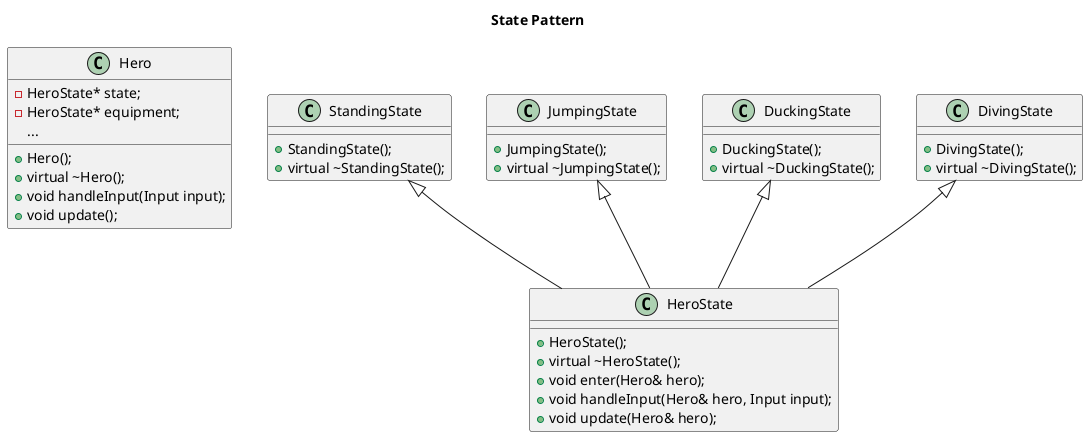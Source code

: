 @startuml

title State Pattern

class Hero {
  -HeroState* state;
  -HeroState* equipment;
  ...
  +Hero();
  +virtual ~Hero();
  +void handleInput(Input input);
  +void update();
}

StandingState <|-- HeroState
JumpingState <|-- HeroState
DuckingState <|-- HeroState
DivingState <|-- HeroState

class HeroState {
  +HeroState();
  +virtual ~HeroState();
  +void enter(Hero& hero);
  +void handleInput(Hero& hero, Input input);
  +void update(Hero& hero);
}

class StandingState {
  +StandingState();
  +virtual ~StandingState();
}

class JumpingState {
  +JumpingState();
  +virtual ~JumpingState();
}

class DuckingState {
  +DuckingState();
  +virtual ~DuckingState();
}

class DivingState {
  +DivingState();
  +virtual ~DivingState();
}

@enduml
